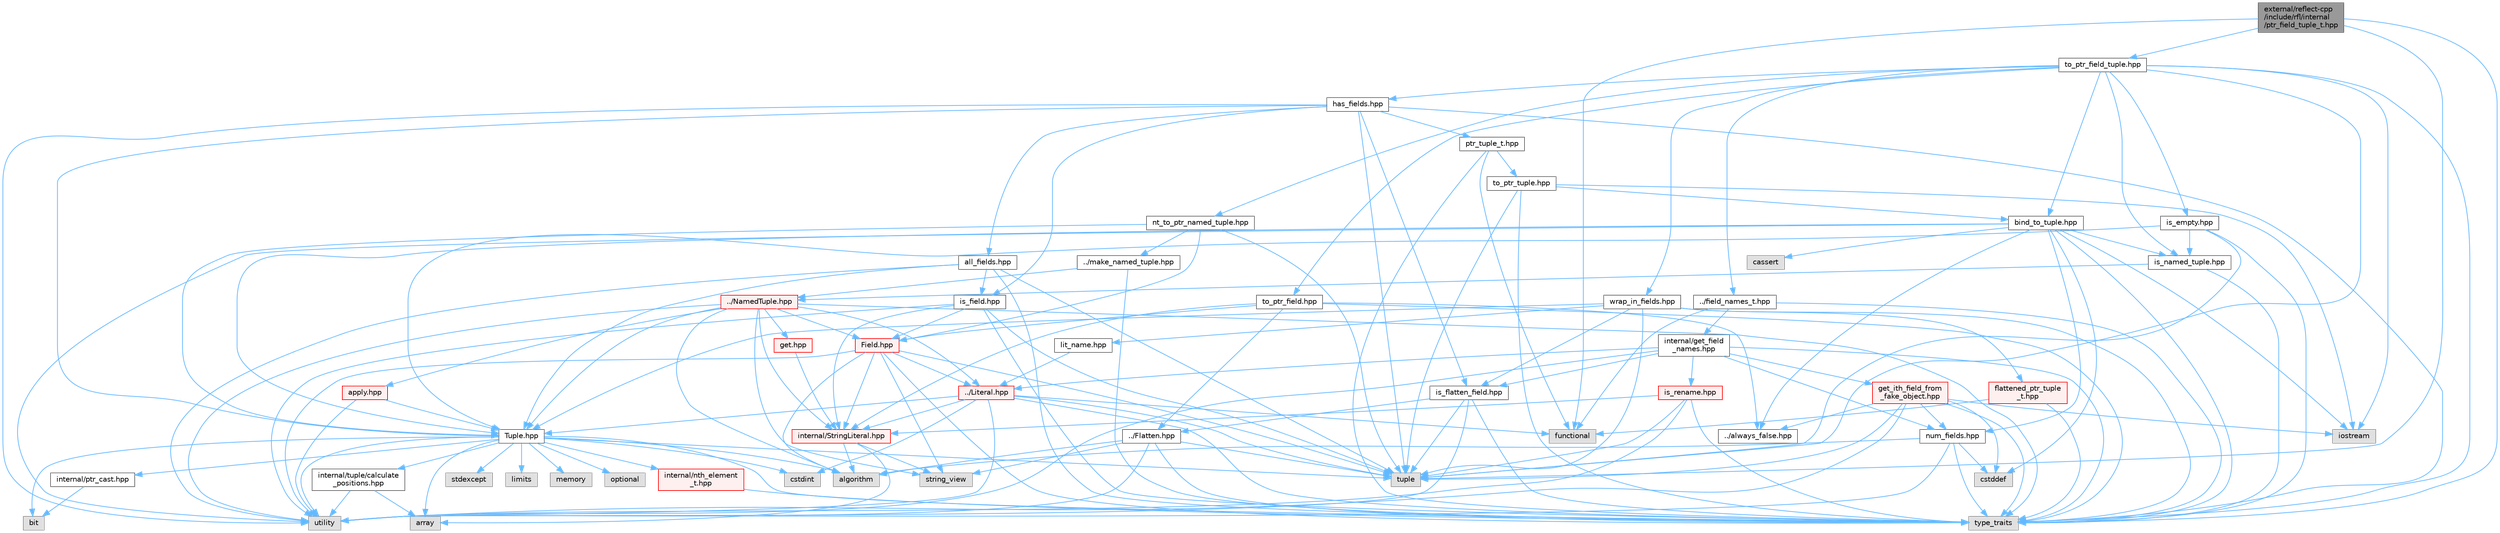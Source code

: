 digraph "external/reflect-cpp/include/rfl/internal/ptr_field_tuple_t.hpp"
{
 // LATEX_PDF_SIZE
  bgcolor="transparent";
  edge [fontname=Helvetica,fontsize=10,labelfontname=Helvetica,labelfontsize=10];
  node [fontname=Helvetica,fontsize=10,shape=box,height=0.2,width=0.4];
  Node1 [id="Node000001",label="external/reflect-cpp\l/include/rfl/internal\l/ptr_field_tuple_t.hpp",height=0.2,width=0.4,color="gray40", fillcolor="grey60", style="filled", fontcolor="black",tooltip=" "];
  Node1 -> Node2 [id="edge1_Node000001_Node000002",color="steelblue1",style="solid",tooltip=" "];
  Node2 [id="Node000002",label="functional",height=0.2,width=0.4,color="grey60", fillcolor="#E0E0E0", style="filled",tooltip=" "];
  Node1 -> Node3 [id="edge2_Node000001_Node000003",color="steelblue1",style="solid",tooltip=" "];
  Node3 [id="Node000003",label="tuple",height=0.2,width=0.4,color="grey60", fillcolor="#E0E0E0", style="filled",tooltip=" "];
  Node1 -> Node4 [id="edge3_Node000001_Node000004",color="steelblue1",style="solid",tooltip=" "];
  Node4 [id="Node000004",label="type_traits",height=0.2,width=0.4,color="grey60", fillcolor="#E0E0E0", style="filled",tooltip=" "];
  Node1 -> Node5 [id="edge4_Node000001_Node000005",color="steelblue1",style="solid",tooltip=" "];
  Node5 [id="Node000005",label="to_ptr_field_tuple.hpp",height=0.2,width=0.4,color="grey40", fillcolor="white", style="filled",URL="$to__ptr__field__tuple_8hpp.html",tooltip=" "];
  Node5 -> Node6 [id="edge5_Node000005_Node000006",color="steelblue1",style="solid",tooltip=" "];
  Node6 [id="Node000006",label="iostream",height=0.2,width=0.4,color="grey60", fillcolor="#E0E0E0", style="filled",tooltip=" "];
  Node5 -> Node3 [id="edge6_Node000005_Node000003",color="steelblue1",style="solid",tooltip=" "];
  Node5 -> Node4 [id="edge7_Node000005_Node000004",color="steelblue1",style="solid",tooltip=" "];
  Node5 -> Node7 [id="edge8_Node000005_Node000007",color="steelblue1",style="solid",tooltip=" "];
  Node7 [id="Node000007",label="../field_names_t.hpp",height=0.2,width=0.4,color="grey40", fillcolor="white", style="filled",URL="$field__names__t_8hpp.html",tooltip=" "];
  Node7 -> Node2 [id="edge9_Node000007_Node000002",color="steelblue1",style="solid",tooltip=" "];
  Node7 -> Node4 [id="edge10_Node000007_Node000004",color="steelblue1",style="solid",tooltip=" "];
  Node7 -> Node8 [id="edge11_Node000007_Node000008",color="steelblue1",style="solid",tooltip=" "];
  Node8 [id="Node000008",label="internal/get_field\l_names.hpp",height=0.2,width=0.4,color="grey40", fillcolor="white", style="filled",URL="$get__field__names_8hpp.html",tooltip=" "];
  Node8 -> Node4 [id="edge12_Node000008_Node000004",color="steelblue1",style="solid",tooltip=" "];
  Node8 -> Node9 [id="edge13_Node000008_Node000009",color="steelblue1",style="solid",tooltip=" "];
  Node9 [id="Node000009",label="utility",height=0.2,width=0.4,color="grey60", fillcolor="#E0E0E0", style="filled",tooltip=" "];
  Node8 -> Node10 [id="edge14_Node000008_Node000010",color="steelblue1",style="solid",tooltip=" "];
  Node10 [id="Node000010",label="../Literal.hpp",height=0.2,width=0.4,color="red", fillcolor="#FFF0F0", style="filled",URL="$_literal_8hpp.html",tooltip=" "];
  Node10 -> Node12 [id="edge15_Node000010_Node000012",color="steelblue1",style="solid",tooltip=" "];
  Node12 [id="Node000012",label="cstdint",height=0.2,width=0.4,color="grey60", fillcolor="#E0E0E0", style="filled",tooltip=" "];
  Node10 -> Node2 [id="edge16_Node000010_Node000002",color="steelblue1",style="solid",tooltip=" "];
  Node10 -> Node3 [id="edge17_Node000010_Node000003",color="steelblue1",style="solid",tooltip=" "];
  Node10 -> Node4 [id="edge18_Node000010_Node000004",color="steelblue1",style="solid",tooltip=" "];
  Node10 -> Node9 [id="edge19_Node000010_Node000009",color="steelblue1",style="solid",tooltip=" "];
  Node10 -> Node21 [id="edge20_Node000010_Node000021",color="steelblue1",style="solid",tooltip=" "];
  Node21 [id="Node000021",label="Tuple.hpp",height=0.2,width=0.4,color="grey40", fillcolor="white", style="filled",URL="$_tuple_8hpp.html",tooltip=" "];
  Node21 -> Node16 [id="edge21_Node000021_Node000016",color="steelblue1",style="solid",tooltip=" "];
  Node16 [id="Node000016",label="algorithm",height=0.2,width=0.4,color="grey60", fillcolor="#E0E0E0", style="filled",tooltip=" "];
  Node21 -> Node17 [id="edge22_Node000021_Node000017",color="steelblue1",style="solid",tooltip=" "];
  Node17 [id="Node000017",label="array",height=0.2,width=0.4,color="grey60", fillcolor="#E0E0E0", style="filled",tooltip=" "];
  Node21 -> Node22 [id="edge23_Node000021_Node000022",color="steelblue1",style="solid",tooltip=" "];
  Node22 [id="Node000022",label="bit",height=0.2,width=0.4,color="grey60", fillcolor="#E0E0E0", style="filled",tooltip=" "];
  Node21 -> Node12 [id="edge24_Node000021_Node000012",color="steelblue1",style="solid",tooltip=" "];
  Node21 -> Node23 [id="edge25_Node000021_Node000023",color="steelblue1",style="solid",tooltip=" "];
  Node23 [id="Node000023",label="limits",height=0.2,width=0.4,color="grey60", fillcolor="#E0E0E0", style="filled",tooltip=" "];
  Node21 -> Node24 [id="edge26_Node000021_Node000024",color="steelblue1",style="solid",tooltip=" "];
  Node24 [id="Node000024",label="memory",height=0.2,width=0.4,color="grey60", fillcolor="#E0E0E0", style="filled",tooltip=" "];
  Node21 -> Node19 [id="edge27_Node000021_Node000019",color="steelblue1",style="solid",tooltip=" "];
  Node19 [id="Node000019",label="optional",height=0.2,width=0.4,color="grey60", fillcolor="#E0E0E0", style="filled",tooltip=" "];
  Node21 -> Node20 [id="edge28_Node000021_Node000020",color="steelblue1",style="solid",tooltip=" "];
  Node20 [id="Node000020",label="stdexcept",height=0.2,width=0.4,color="grey60", fillcolor="#E0E0E0", style="filled",tooltip=" "];
  Node21 -> Node3 [id="edge29_Node000021_Node000003",color="steelblue1",style="solid",tooltip=" "];
  Node21 -> Node4 [id="edge30_Node000021_Node000004",color="steelblue1",style="solid",tooltip=" "];
  Node21 -> Node9 [id="edge31_Node000021_Node000009",color="steelblue1",style="solid",tooltip=" "];
  Node21 -> Node25 [id="edge32_Node000021_Node000025",color="steelblue1",style="solid",tooltip=" "];
  Node25 [id="Node000025",label="internal/nth_element\l_t.hpp",height=0.2,width=0.4,color="red", fillcolor="#FFF0F0", style="filled",URL="$nth__element__t_8hpp.html",tooltip=" "];
  Node25 -> Node4 [id="edge33_Node000025_Node000004",color="steelblue1",style="solid",tooltip=" "];
  Node21 -> Node27 [id="edge34_Node000021_Node000027",color="steelblue1",style="solid",tooltip=" "];
  Node27 [id="Node000027",label="internal/ptr_cast.hpp",height=0.2,width=0.4,color="grey40", fillcolor="white", style="filled",URL="$ptr__cast_8hpp.html",tooltip=" "];
  Node27 -> Node22 [id="edge35_Node000027_Node000022",color="steelblue1",style="solid",tooltip=" "];
  Node21 -> Node28 [id="edge36_Node000021_Node000028",color="steelblue1",style="solid",tooltip=" "];
  Node28 [id="Node000028",label="internal/tuple/calculate\l_positions.hpp",height=0.2,width=0.4,color="grey40", fillcolor="white", style="filled",URL="$calculate__positions_8hpp.html",tooltip=" "];
  Node28 -> Node17 [id="edge37_Node000028_Node000017",color="steelblue1",style="solid",tooltip=" "];
  Node28 -> Node9 [id="edge38_Node000028_Node000009",color="steelblue1",style="solid",tooltip=" "];
  Node10 -> Node29 [id="edge39_Node000010_Node000029",color="steelblue1",style="solid",tooltip=" "];
  Node29 [id="Node000029",label="internal/StringLiteral.hpp",height=0.2,width=0.4,color="red", fillcolor="#FFF0F0", style="filled",URL="$_string_literal_8hpp.html",tooltip=" "];
  Node29 -> Node16 [id="edge40_Node000029_Node000016",color="steelblue1",style="solid",tooltip=" "];
  Node29 -> Node17 [id="edge41_Node000029_Node000017",color="steelblue1",style="solid",tooltip=" "];
  Node29 -> Node30 [id="edge42_Node000029_Node000030",color="steelblue1",style="solid",tooltip=" "];
  Node30 [id="Node000030",label="string_view",height=0.2,width=0.4,color="grey60", fillcolor="#E0E0E0", style="filled",tooltip=" "];
  Node8 -> Node32 [id="edge43_Node000008_Node000032",color="steelblue1",style="solid",tooltip=" "];
  Node32 [id="Node000032",label="get_ith_field_from\l_fake_object.hpp",height=0.2,width=0.4,color="red", fillcolor="#FFF0F0", style="filled",URL="$get__ith__field__from__fake__object_8hpp.html",tooltip=" "];
  Node32 -> Node33 [id="edge44_Node000032_Node000033",color="steelblue1",style="solid",tooltip=" "];
  Node33 [id="Node000033",label="cstddef",height=0.2,width=0.4,color="grey60", fillcolor="#E0E0E0", style="filled",tooltip=" "];
  Node32 -> Node6 [id="edge45_Node000032_Node000006",color="steelblue1",style="solid",tooltip=" "];
  Node32 -> Node3 [id="edge46_Node000032_Node000003",color="steelblue1",style="solid",tooltip=" "];
  Node32 -> Node4 [id="edge47_Node000032_Node000004",color="steelblue1",style="solid",tooltip=" "];
  Node32 -> Node9 [id="edge48_Node000032_Node000009",color="steelblue1",style="solid",tooltip=" "];
  Node32 -> Node34 [id="edge49_Node000032_Node000034",color="steelblue1",style="solid",tooltip=" "];
  Node34 [id="Node000034",label="../always_false.hpp",height=0.2,width=0.4,color="grey40", fillcolor="white", style="filled",URL="$always__false_8hpp.html",tooltip=" "];
  Node32 -> Node36 [id="edge50_Node000032_Node000036",color="steelblue1",style="solid",tooltip=" "];
  Node36 [id="Node000036",label="num_fields.hpp",height=0.2,width=0.4,color="grey40", fillcolor="white", style="filled",URL="$num__fields_8hpp.html",tooltip=" "];
  Node36 -> Node16 [id="edge51_Node000036_Node000016",color="steelblue1",style="solid",tooltip=" "];
  Node36 -> Node33 [id="edge52_Node000036_Node000033",color="steelblue1",style="solid",tooltip=" "];
  Node36 -> Node4 [id="edge53_Node000036_Node000004",color="steelblue1",style="solid",tooltip=" "];
  Node36 -> Node9 [id="edge54_Node000036_Node000009",color="steelblue1",style="solid",tooltip=" "];
  Node8 -> Node37 [id="edge55_Node000008_Node000037",color="steelblue1",style="solid",tooltip=" "];
  Node37 [id="Node000037",label="is_flatten_field.hpp",height=0.2,width=0.4,color="grey40", fillcolor="white", style="filled",URL="$is__flatten__field_8hpp.html",tooltip=" "];
  Node37 -> Node3 [id="edge56_Node000037_Node000003",color="steelblue1",style="solid",tooltip=" "];
  Node37 -> Node4 [id="edge57_Node000037_Node000004",color="steelblue1",style="solid",tooltip=" "];
  Node37 -> Node9 [id="edge58_Node000037_Node000009",color="steelblue1",style="solid",tooltip=" "];
  Node37 -> Node38 [id="edge59_Node000037_Node000038",color="steelblue1",style="solid",tooltip=" "];
  Node38 [id="Node000038",label="../Flatten.hpp",height=0.2,width=0.4,color="grey40", fillcolor="white", style="filled",URL="$_flatten_8hpp.html",tooltip=" "];
  Node38 -> Node16 [id="edge60_Node000038_Node000016",color="steelblue1",style="solid",tooltip=" "];
  Node38 -> Node30 [id="edge61_Node000038_Node000030",color="steelblue1",style="solid",tooltip=" "];
  Node38 -> Node3 [id="edge62_Node000038_Node000003",color="steelblue1",style="solid",tooltip=" "];
  Node38 -> Node4 [id="edge63_Node000038_Node000004",color="steelblue1",style="solid",tooltip=" "];
  Node38 -> Node9 [id="edge64_Node000038_Node000009",color="steelblue1",style="solid",tooltip=" "];
  Node8 -> Node39 [id="edge65_Node000008_Node000039",color="steelblue1",style="solid",tooltip=" "];
  Node39 [id="Node000039",label="is_rename.hpp",height=0.2,width=0.4,color="red", fillcolor="#FFF0F0", style="filled",URL="$is__rename_8hpp.html",tooltip=" "];
  Node39 -> Node3 [id="edge66_Node000039_Node000003",color="steelblue1",style="solid",tooltip=" "];
  Node39 -> Node4 [id="edge67_Node000039_Node000004",color="steelblue1",style="solid",tooltip=" "];
  Node39 -> Node9 [id="edge68_Node000039_Node000009",color="steelblue1",style="solid",tooltip=" "];
  Node39 -> Node29 [id="edge69_Node000039_Node000029",color="steelblue1",style="solid",tooltip=" "];
  Node8 -> Node36 [id="edge70_Node000008_Node000036",color="steelblue1",style="solid",tooltip=" "];
  Node5 -> Node42 [id="edge71_Node000005_Node000042",color="steelblue1",style="solid",tooltip=" "];
  Node42 [id="Node000042",label="bind_to_tuple.hpp",height=0.2,width=0.4,color="grey40", fillcolor="white", style="filled",URL="$bind__to__tuple_8hpp.html",tooltip=" "];
  Node42 -> Node43 [id="edge72_Node000042_Node000043",color="steelblue1",style="solid",tooltip=" "];
  Node43 [id="Node000043",label="cassert",height=0.2,width=0.4,color="grey60", fillcolor="#E0E0E0", style="filled",tooltip=" "];
  Node42 -> Node33 [id="edge73_Node000042_Node000033",color="steelblue1",style="solid",tooltip=" "];
  Node42 -> Node6 [id="edge74_Node000042_Node000006",color="steelblue1",style="solid",tooltip=" "];
  Node42 -> Node4 [id="edge75_Node000042_Node000004",color="steelblue1",style="solid",tooltip=" "];
  Node42 -> Node9 [id="edge76_Node000042_Node000009",color="steelblue1",style="solid",tooltip=" "];
  Node42 -> Node21 [id="edge77_Node000042_Node000021",color="steelblue1",style="solid",tooltip=" "];
  Node42 -> Node34 [id="edge78_Node000042_Node000034",color="steelblue1",style="solid",tooltip=" "];
  Node42 -> Node44 [id="edge79_Node000042_Node000044",color="steelblue1",style="solid",tooltip=" "];
  Node44 [id="Node000044",label="is_named_tuple.hpp",height=0.2,width=0.4,color="grey40", fillcolor="white", style="filled",URL="$is__named__tuple_8hpp.html",tooltip=" "];
  Node44 -> Node4 [id="edge80_Node000044_Node000004",color="steelblue1",style="solid",tooltip=" "];
  Node44 -> Node45 [id="edge81_Node000044_Node000045",color="steelblue1",style="solid",tooltip=" "];
  Node45 [id="Node000045",label="../NamedTuple.hpp",height=0.2,width=0.4,color="red", fillcolor="#FFF0F0", style="filled",URL="$_named_tuple_8hpp.html",tooltip=" "];
  Node45 -> Node16 [id="edge82_Node000045_Node000016",color="steelblue1",style="solid",tooltip=" "];
  Node45 -> Node30 [id="edge83_Node000045_Node000030",color="steelblue1",style="solid",tooltip=" "];
  Node45 -> Node4 [id="edge84_Node000045_Node000004",color="steelblue1",style="solid",tooltip=" "];
  Node45 -> Node9 [id="edge85_Node000045_Node000009",color="steelblue1",style="solid",tooltip=" "];
  Node45 -> Node46 [id="edge86_Node000045_Node000046",color="steelblue1",style="solid",tooltip=" "];
  Node46 [id="Node000046",label="Field.hpp",height=0.2,width=0.4,color="red", fillcolor="#FFF0F0", style="filled",URL="$_field_8hpp.html",tooltip=" "];
  Node46 -> Node16 [id="edge87_Node000046_Node000016",color="steelblue1",style="solid",tooltip=" "];
  Node46 -> Node30 [id="edge88_Node000046_Node000030",color="steelblue1",style="solid",tooltip=" "];
  Node46 -> Node3 [id="edge89_Node000046_Node000003",color="steelblue1",style="solid",tooltip=" "];
  Node46 -> Node4 [id="edge90_Node000046_Node000004",color="steelblue1",style="solid",tooltip=" "];
  Node46 -> Node9 [id="edge91_Node000046_Node000009",color="steelblue1",style="solid",tooltip=" "];
  Node46 -> Node10 [id="edge92_Node000046_Node000010",color="steelblue1",style="solid",tooltip=" "];
  Node46 -> Node29 [id="edge93_Node000046_Node000029",color="steelblue1",style="solid",tooltip=" "];
  Node45 -> Node10 [id="edge94_Node000045_Node000010",color="steelblue1",style="solid",tooltip=" "];
  Node45 -> Node21 [id="edge95_Node000045_Node000021",color="steelblue1",style="solid",tooltip=" "];
  Node45 -> Node50 [id="edge96_Node000045_Node000050",color="steelblue1",style="solid",tooltip=" "];
  Node50 [id="Node000050",label="apply.hpp",height=0.2,width=0.4,color="red", fillcolor="#FFF0F0", style="filled",URL="$apply_8hpp.html",tooltip=" "];
  Node50 -> Node9 [id="edge97_Node000050_Node000009",color="steelblue1",style="solid",tooltip=" "];
  Node50 -> Node21 [id="edge98_Node000050_Node000021",color="steelblue1",style="solid",tooltip=" "];
  Node45 -> Node52 [id="edge99_Node000045_Node000052",color="steelblue1",style="solid",tooltip=" "];
  Node52 [id="Node000052",label="get.hpp",height=0.2,width=0.4,color="red", fillcolor="#FFF0F0", style="filled",URL="$get_8hpp.html",tooltip=" "];
  Node52 -> Node29 [id="edge100_Node000052_Node000029",color="steelblue1",style="solid",tooltip=" "];
  Node45 -> Node29 [id="edge101_Node000045_Node000029",color="steelblue1",style="solid",tooltip=" "];
  Node42 -> Node36 [id="edge102_Node000042_Node000036",color="steelblue1",style="solid",tooltip=" "];
  Node5 -> Node63 [id="edge103_Node000005_Node000063",color="steelblue1",style="solid",tooltip=" "];
  Node63 [id="Node000063",label="has_fields.hpp",height=0.2,width=0.4,color="grey40", fillcolor="white", style="filled",URL="$has__fields_8hpp.html",tooltip=" "];
  Node63 -> Node3 [id="edge104_Node000063_Node000003",color="steelblue1",style="solid",tooltip=" "];
  Node63 -> Node4 [id="edge105_Node000063_Node000004",color="steelblue1",style="solid",tooltip=" "];
  Node63 -> Node9 [id="edge106_Node000063_Node000009",color="steelblue1",style="solid",tooltip=" "];
  Node63 -> Node21 [id="edge107_Node000063_Node000021",color="steelblue1",style="solid",tooltip=" "];
  Node63 -> Node64 [id="edge108_Node000063_Node000064",color="steelblue1",style="solid",tooltip=" "];
  Node64 [id="Node000064",label="all_fields.hpp",height=0.2,width=0.4,color="grey40", fillcolor="white", style="filled",URL="$all__fields_8hpp.html",tooltip=" "];
  Node64 -> Node3 [id="edge109_Node000064_Node000003",color="steelblue1",style="solid",tooltip=" "];
  Node64 -> Node4 [id="edge110_Node000064_Node000004",color="steelblue1",style="solid",tooltip=" "];
  Node64 -> Node9 [id="edge111_Node000064_Node000009",color="steelblue1",style="solid",tooltip=" "];
  Node64 -> Node21 [id="edge112_Node000064_Node000021",color="steelblue1",style="solid",tooltip=" "];
  Node64 -> Node65 [id="edge113_Node000064_Node000065",color="steelblue1",style="solid",tooltip=" "];
  Node65 [id="Node000065",label="is_field.hpp",height=0.2,width=0.4,color="grey40", fillcolor="white", style="filled",URL="$is__field_8hpp.html",tooltip=" "];
  Node65 -> Node3 [id="edge114_Node000065_Node000003",color="steelblue1",style="solid",tooltip=" "];
  Node65 -> Node4 [id="edge115_Node000065_Node000004",color="steelblue1",style="solid",tooltip=" "];
  Node65 -> Node9 [id="edge116_Node000065_Node000009",color="steelblue1",style="solid",tooltip=" "];
  Node65 -> Node46 [id="edge117_Node000065_Node000046",color="steelblue1",style="solid",tooltip=" "];
  Node65 -> Node29 [id="edge118_Node000065_Node000029",color="steelblue1",style="solid",tooltip=" "];
  Node63 -> Node65 [id="edge119_Node000063_Node000065",color="steelblue1",style="solid",tooltip=" "];
  Node63 -> Node37 [id="edge120_Node000063_Node000037",color="steelblue1",style="solid",tooltip=" "];
  Node63 -> Node66 [id="edge121_Node000063_Node000066",color="steelblue1",style="solid",tooltip=" "];
  Node66 [id="Node000066",label="ptr_tuple_t.hpp",height=0.2,width=0.4,color="grey40", fillcolor="white", style="filled",URL="$ptr__tuple__t_8hpp.html",tooltip=" "];
  Node66 -> Node2 [id="edge122_Node000066_Node000002",color="steelblue1",style="solid",tooltip=" "];
  Node66 -> Node4 [id="edge123_Node000066_Node000004",color="steelblue1",style="solid",tooltip=" "];
  Node66 -> Node67 [id="edge124_Node000066_Node000067",color="steelblue1",style="solid",tooltip=" "];
  Node67 [id="Node000067",label="to_ptr_tuple.hpp",height=0.2,width=0.4,color="grey40", fillcolor="white", style="filled",URL="$to__ptr__tuple_8hpp.html",tooltip=" "];
  Node67 -> Node6 [id="edge125_Node000067_Node000006",color="steelblue1",style="solid",tooltip=" "];
  Node67 -> Node3 [id="edge126_Node000067_Node000003",color="steelblue1",style="solid",tooltip=" "];
  Node67 -> Node4 [id="edge127_Node000067_Node000004",color="steelblue1",style="solid",tooltip=" "];
  Node67 -> Node42 [id="edge128_Node000067_Node000042",color="steelblue1",style="solid",tooltip=" "];
  Node5 -> Node68 [id="edge129_Node000005_Node000068",color="steelblue1",style="solid",tooltip=" "];
  Node68 [id="Node000068",label="is_empty.hpp",height=0.2,width=0.4,color="grey40", fillcolor="white", style="filled",URL="$internal_2is__empty_8hpp.html",tooltip=" "];
  Node68 -> Node3 [id="edge130_Node000068_Node000003",color="steelblue1",style="solid",tooltip=" "];
  Node68 -> Node4 [id="edge131_Node000068_Node000004",color="steelblue1",style="solid",tooltip=" "];
  Node68 -> Node21 [id="edge132_Node000068_Node000021",color="steelblue1",style="solid",tooltip=" "];
  Node68 -> Node44 [id="edge133_Node000068_Node000044",color="steelblue1",style="solid",tooltip=" "];
  Node5 -> Node44 [id="edge134_Node000005_Node000044",color="steelblue1",style="solid",tooltip=" "];
  Node5 -> Node69 [id="edge135_Node000005_Node000069",color="steelblue1",style="solid",tooltip=" "];
  Node69 [id="Node000069",label="nt_to_ptr_named_tuple.hpp",height=0.2,width=0.4,color="grey40", fillcolor="white", style="filled",URL="$nt__to__ptr__named__tuple_8hpp.html",tooltip=" "];
  Node69 -> Node3 [id="edge136_Node000069_Node000003",color="steelblue1",style="solid",tooltip=" "];
  Node69 -> Node46 [id="edge137_Node000069_Node000046",color="steelblue1",style="solid",tooltip=" "];
  Node69 -> Node21 [id="edge138_Node000069_Node000021",color="steelblue1",style="solid",tooltip=" "];
  Node69 -> Node70 [id="edge139_Node000069_Node000070",color="steelblue1",style="solid",tooltip=" "];
  Node70 [id="Node000070",label="../make_named_tuple.hpp",height=0.2,width=0.4,color="grey40", fillcolor="white", style="filled",URL="$make__named__tuple_8hpp.html",tooltip=" "];
  Node70 -> Node4 [id="edge140_Node000070_Node000004",color="steelblue1",style="solid",tooltip=" "];
  Node70 -> Node45 [id="edge141_Node000070_Node000045",color="steelblue1",style="solid",tooltip=" "];
  Node5 -> Node71 [id="edge142_Node000005_Node000071",color="steelblue1",style="solid",tooltip=" "];
  Node71 [id="Node000071",label="to_ptr_field.hpp",height=0.2,width=0.4,color="grey40", fillcolor="white", style="filled",URL="$to__ptr__field_8hpp.html",tooltip=" "];
  Node71 -> Node4 [id="edge143_Node000071_Node000004",color="steelblue1",style="solid",tooltip=" "];
  Node71 -> Node46 [id="edge144_Node000071_Node000046",color="steelblue1",style="solid",tooltip=" "];
  Node71 -> Node38 [id="edge145_Node000071_Node000038",color="steelblue1",style="solid",tooltip=" "];
  Node71 -> Node34 [id="edge146_Node000071_Node000034",color="steelblue1",style="solid",tooltip=" "];
  Node71 -> Node29 [id="edge147_Node000071_Node000029",color="steelblue1",style="solid",tooltip=" "];
  Node5 -> Node72 [id="edge148_Node000005_Node000072",color="steelblue1",style="solid",tooltip=" "];
  Node72 [id="Node000072",label="wrap_in_fields.hpp",height=0.2,width=0.4,color="grey40", fillcolor="white", style="filled",URL="$wrap__in__fields_8hpp.html",tooltip=" "];
  Node72 -> Node3 [id="edge149_Node000072_Node000003",color="steelblue1",style="solid",tooltip=" "];
  Node72 -> Node4 [id="edge150_Node000072_Node000004",color="steelblue1",style="solid",tooltip=" "];
  Node72 -> Node21 [id="edge151_Node000072_Node000021",color="steelblue1",style="solid",tooltip=" "];
  Node72 -> Node73 [id="edge152_Node000072_Node000073",color="steelblue1",style="solid",tooltip=" "];
  Node73 [id="Node000073",label="flattened_ptr_tuple\l_t.hpp",height=0.2,width=0.4,color="red", fillcolor="#FFF0F0", style="filled",URL="$flattened__ptr__tuple__t_8hpp.html",tooltip=" "];
  Node73 -> Node2 [id="edge153_Node000073_Node000002",color="steelblue1",style="solid",tooltip=" "];
  Node73 -> Node4 [id="edge154_Node000073_Node000004",color="steelblue1",style="solid",tooltip=" "];
  Node72 -> Node37 [id="edge155_Node000072_Node000037",color="steelblue1",style="solid",tooltip=" "];
  Node72 -> Node76 [id="edge156_Node000072_Node000076",color="steelblue1",style="solid",tooltip=" "];
  Node76 [id="Node000076",label="lit_name.hpp",height=0.2,width=0.4,color="grey40", fillcolor="white", style="filled",URL="$lit__name_8hpp.html",tooltip=" "];
  Node76 -> Node10 [id="edge157_Node000076_Node000010",color="steelblue1",style="solid",tooltip=" "];
}
